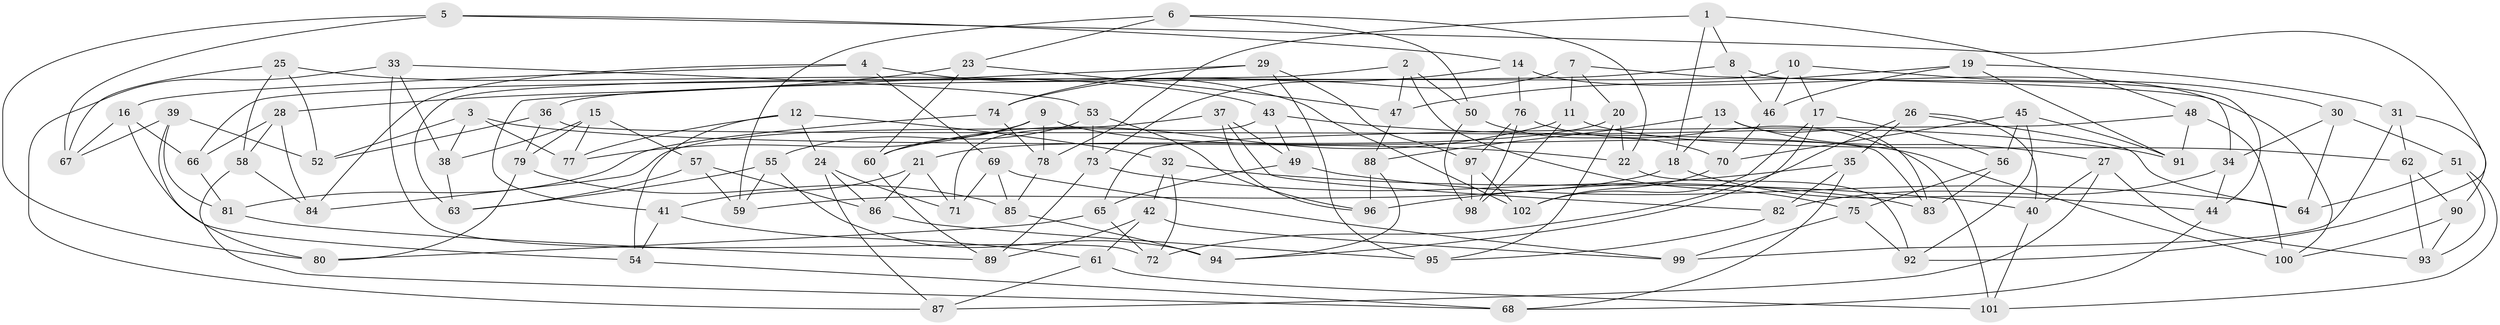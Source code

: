 // coarse degree distribution, {4: 0.4117647058823529, 10: 0.0784313725490196, 6: 0.3333333333333333, 9: 0.058823529411764705, 8: 0.0196078431372549, 7: 0.0392156862745098, 3: 0.0392156862745098, 5: 0.0196078431372549}
// Generated by graph-tools (version 1.1) at 2025/54/03/05/25 16:54:48]
// undirected, 102 vertices, 204 edges
graph export_dot {
graph [start="1"]
  node [color=gray90,style=filled];
  1;
  2;
  3;
  4;
  5;
  6;
  7;
  8;
  9;
  10;
  11;
  12;
  13;
  14;
  15;
  16;
  17;
  18;
  19;
  20;
  21;
  22;
  23;
  24;
  25;
  26;
  27;
  28;
  29;
  30;
  31;
  32;
  33;
  34;
  35;
  36;
  37;
  38;
  39;
  40;
  41;
  42;
  43;
  44;
  45;
  46;
  47;
  48;
  49;
  50;
  51;
  52;
  53;
  54;
  55;
  56;
  57;
  58;
  59;
  60;
  61;
  62;
  63;
  64;
  65;
  66;
  67;
  68;
  69;
  70;
  71;
  72;
  73;
  74;
  75;
  76;
  77;
  78;
  79;
  80;
  81;
  82;
  83;
  84;
  85;
  86;
  87;
  88;
  89;
  90;
  91;
  92;
  93;
  94;
  95;
  96;
  97;
  98;
  99;
  100;
  101;
  102;
  1 -- 48;
  1 -- 8;
  1 -- 18;
  1 -- 78;
  2 -- 50;
  2 -- 66;
  2 -- 47;
  2 -- 75;
  3 -- 77;
  3 -- 22;
  3 -- 52;
  3 -- 38;
  4 -- 69;
  4 -- 16;
  4 -- 84;
  4 -- 102;
  5 -- 67;
  5 -- 14;
  5 -- 80;
  5 -- 92;
  6 -- 59;
  6 -- 23;
  6 -- 22;
  6 -- 50;
  7 -- 73;
  7 -- 11;
  7 -- 34;
  7 -- 20;
  8 -- 46;
  8 -- 36;
  8 -- 44;
  9 -- 60;
  9 -- 77;
  9 -- 100;
  9 -- 78;
  10 -- 17;
  10 -- 63;
  10 -- 46;
  10 -- 30;
  11 -- 98;
  11 -- 60;
  11 -- 62;
  12 -- 54;
  12 -- 32;
  12 -- 77;
  12 -- 24;
  13 -- 27;
  13 -- 18;
  13 -- 88;
  13 -- 83;
  14 -- 76;
  14 -- 100;
  14 -- 74;
  15 -- 57;
  15 -- 77;
  15 -- 38;
  15 -- 79;
  16 -- 67;
  16 -- 54;
  16 -- 66;
  17 -- 56;
  17 -- 94;
  17 -- 102;
  18 -- 44;
  18 -- 59;
  19 -- 47;
  19 -- 91;
  19 -- 46;
  19 -- 31;
  20 -- 95;
  20 -- 21;
  20 -- 22;
  21 -- 41;
  21 -- 86;
  21 -- 71;
  22 -- 92;
  23 -- 60;
  23 -- 47;
  23 -- 28;
  24 -- 86;
  24 -- 87;
  24 -- 71;
  25 -- 58;
  25 -- 52;
  25 -- 67;
  25 -- 43;
  26 -- 35;
  26 -- 40;
  26 -- 64;
  26 -- 72;
  27 -- 40;
  27 -- 87;
  27 -- 93;
  28 -- 84;
  28 -- 66;
  28 -- 58;
  29 -- 97;
  29 -- 74;
  29 -- 41;
  29 -- 95;
  30 -- 51;
  30 -- 34;
  30 -- 64;
  31 -- 99;
  31 -- 62;
  31 -- 90;
  32 -- 40;
  32 -- 72;
  32 -- 42;
  33 -- 72;
  33 -- 53;
  33 -- 87;
  33 -- 38;
  34 -- 82;
  34 -- 44;
  35 -- 82;
  35 -- 68;
  35 -- 96;
  36 -- 52;
  36 -- 83;
  36 -- 79;
  37 -- 84;
  37 -- 96;
  37 -- 82;
  37 -- 49;
  38 -- 63;
  39 -- 80;
  39 -- 81;
  39 -- 52;
  39 -- 67;
  40 -- 101;
  41 -- 61;
  41 -- 54;
  42 -- 99;
  42 -- 61;
  42 -- 89;
  43 -- 91;
  43 -- 49;
  43 -- 71;
  44 -- 68;
  45 -- 56;
  45 -- 91;
  45 -- 92;
  45 -- 70;
  46 -- 70;
  47 -- 88;
  48 -- 100;
  48 -- 65;
  48 -- 91;
  49 -- 64;
  49 -- 65;
  50 -- 98;
  50 -- 70;
  51 -- 93;
  51 -- 101;
  51 -- 64;
  53 -- 55;
  53 -- 73;
  53 -- 96;
  54 -- 68;
  55 -- 94;
  55 -- 63;
  55 -- 59;
  56 -- 75;
  56 -- 83;
  57 -- 59;
  57 -- 86;
  57 -- 63;
  58 -- 84;
  58 -- 68;
  60 -- 89;
  61 -- 101;
  61 -- 87;
  62 -- 93;
  62 -- 90;
  65 -- 72;
  65 -- 80;
  66 -- 81;
  69 -- 85;
  69 -- 99;
  69 -- 71;
  70 -- 102;
  73 -- 83;
  73 -- 89;
  74 -- 78;
  74 -- 81;
  75 -- 92;
  75 -- 99;
  76 -- 98;
  76 -- 101;
  76 -- 97;
  78 -- 85;
  79 -- 80;
  79 -- 85;
  81 -- 89;
  82 -- 95;
  85 -- 94;
  86 -- 95;
  88 -- 94;
  88 -- 96;
  90 -- 100;
  90 -- 93;
  97 -- 98;
  97 -- 102;
}
